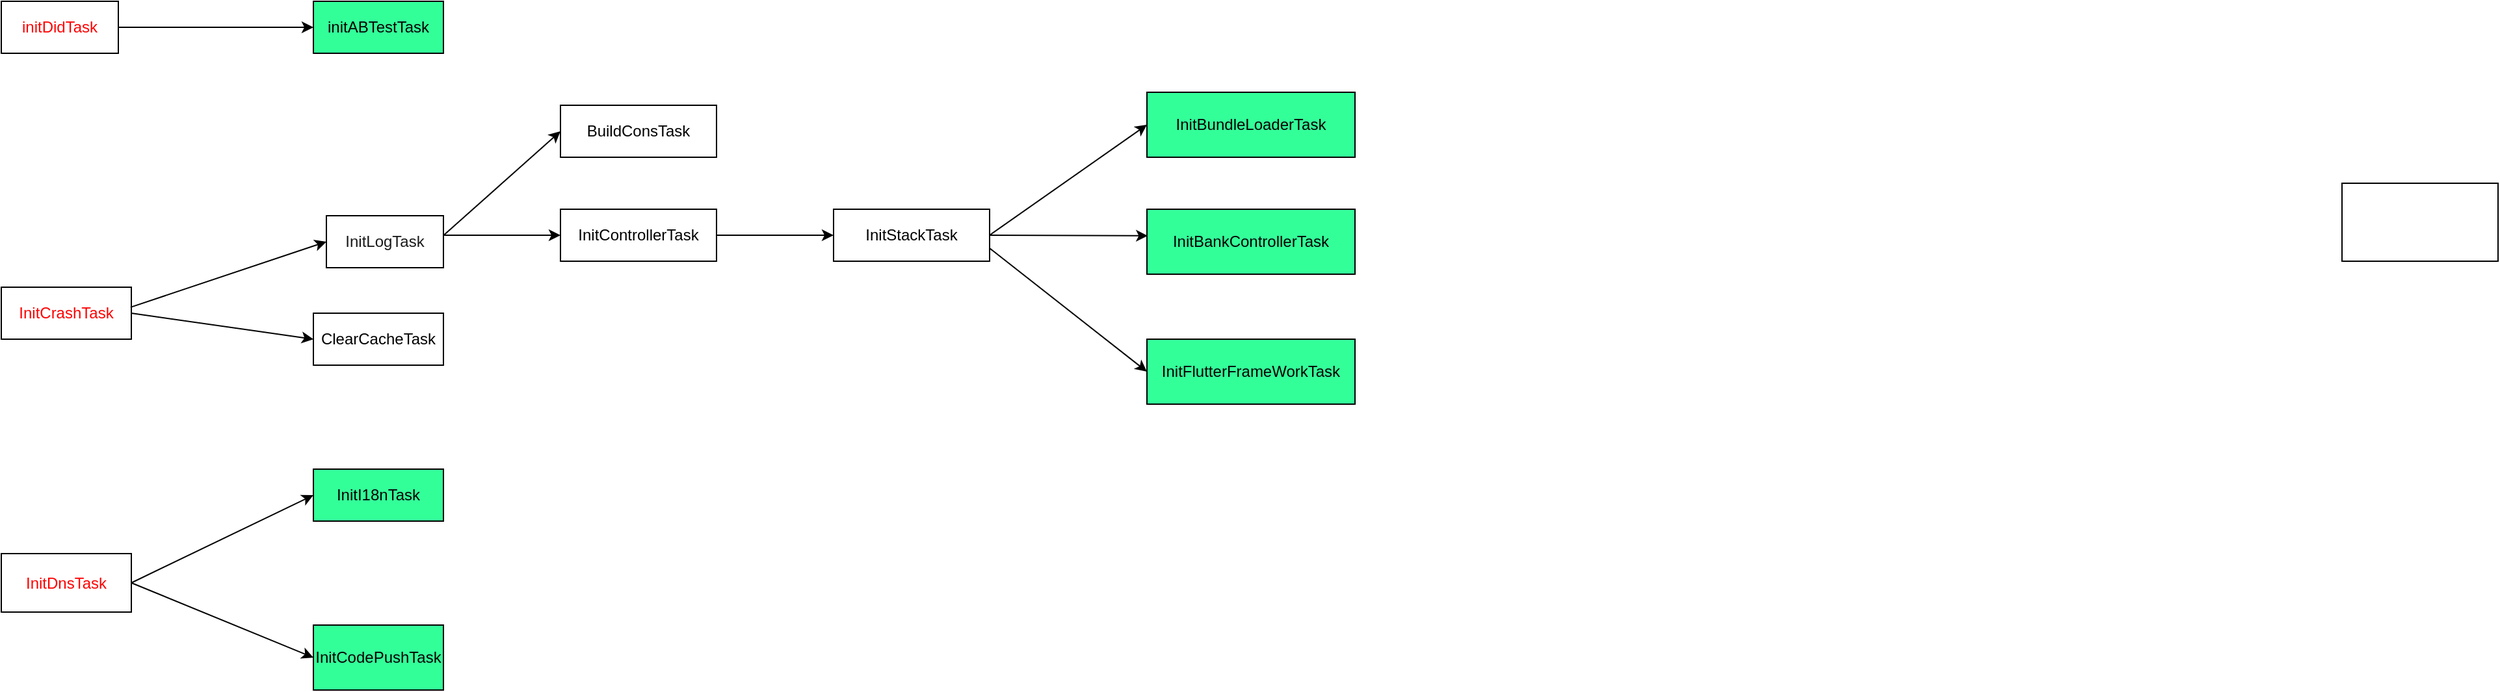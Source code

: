 <mxfile version="24.0.2" type="github">
  <diagram name="Page-1" id="b5b7bab2-c9e2-2cf4-8b2a-24fd1a2a6d21">
    <mxGraphModel dx="1183" dy="749" grid="1" gridSize="10" guides="1" tooltips="1" connect="1" arrows="1" fold="1" page="1" pageScale="1" pageWidth="827" pageHeight="1169" background="none" math="0" shadow="0">
      <root>
        <mxCell id="0" />
        <mxCell id="1" parent="0" />
        <mxCell id="cNgEGX5fdvXFl3XiefJ_-1" value="" style="rounded=0;whiteSpace=wrap;html=1;" vertex="1" parent="1">
          <mxGeometry x="2160" y="300" width="120" height="60" as="geometry" />
        </mxCell>
        <mxCell id="cNgEGX5fdvXFl3XiefJ_-3" value="&lt;font color=&quot;#ff0000&quot;&gt;initDidTask&lt;/font&gt;" style="rounded=0;whiteSpace=wrap;html=1;" vertex="1" parent="1">
          <mxGeometry x="360" y="160" width="90" height="40" as="geometry" />
        </mxCell>
        <mxCell id="cNgEGX5fdvXFl3XiefJ_-4" value="initABTestTask" style="rounded=0;whiteSpace=wrap;html=1;fillStyle=solid;fillColor=#33FF99;" vertex="1" parent="1">
          <mxGeometry x="600" y="160" width="100" height="40" as="geometry" />
        </mxCell>
        <mxCell id="cNgEGX5fdvXFl3XiefJ_-6" value="" style="endArrow=classic;html=1;rounded=0;entryX=0;entryY=0.5;entryDx=0;entryDy=0;exitX=1;exitY=0.5;exitDx=0;exitDy=0;" edge="1" parent="1" source="cNgEGX5fdvXFl3XiefJ_-3" target="cNgEGX5fdvXFl3XiefJ_-4">
          <mxGeometry relative="1" as="geometry">
            <mxPoint x="490" y="189.77" as="sourcePoint" />
            <mxPoint x="560" y="190" as="targetPoint" />
          </mxGeometry>
        </mxCell>
        <mxCell id="cNgEGX5fdvXFl3XiefJ_-8" value="&lt;font color=&quot;#1a1a1a&quot;&gt;InitLogTask&lt;/font&gt;" style="rounded=0;whiteSpace=wrap;html=1;" vertex="1" parent="1">
          <mxGeometry x="610" y="325" width="90" height="40" as="geometry" />
        </mxCell>
        <mxCell id="cNgEGX5fdvXFl3XiefJ_-10" value="BuildConsTask" style="rounded=0;whiteSpace=wrap;html=1;" vertex="1" parent="1">
          <mxGeometry x="790" y="240" width="120" height="40" as="geometry" />
        </mxCell>
        <mxCell id="cNgEGX5fdvXFl3XiefJ_-11" value="&lt;span style=&quot;color: #ff0000;&quot;&gt;InitCrashTask&lt;/span&gt;" style="rounded=0;whiteSpace=wrap;html=1;" vertex="1" parent="1">
          <mxGeometry x="360" y="380" width="100" height="40" as="geometry" />
        </mxCell>
        <mxCell id="cNgEGX5fdvXFl3XiefJ_-12" value="" style="endArrow=classic;html=1;rounded=0;exitX=0.994;exitY=0.386;exitDx=0;exitDy=0;exitPerimeter=0;entryX=0;entryY=0.5;entryDx=0;entryDy=0;" edge="1" parent="1" source="cNgEGX5fdvXFl3XiefJ_-11" target="cNgEGX5fdvXFl3XiefJ_-8">
          <mxGeometry relative="1" as="geometry">
            <mxPoint x="500" y="339.64" as="sourcePoint" />
            <mxPoint x="600" y="340" as="targetPoint" />
          </mxGeometry>
        </mxCell>
        <mxCell id="cNgEGX5fdvXFl3XiefJ_-15" value="" style="endArrow=classic;html=1;rounded=0;entryX=0;entryY=0.5;entryDx=0;entryDy=0;exitX=1.007;exitY=0.367;exitDx=0;exitDy=0;exitPerimeter=0;" edge="1" parent="1" source="cNgEGX5fdvXFl3XiefJ_-8" target="cNgEGX5fdvXFl3XiefJ_-10">
          <mxGeometry relative="1" as="geometry">
            <mxPoint x="690" y="340" as="sourcePoint" />
            <mxPoint x="790" y="340" as="targetPoint" />
          </mxGeometry>
        </mxCell>
        <mxCell id="cNgEGX5fdvXFl3XiefJ_-18" value="ClearCacheTask" style="rounded=0;whiteSpace=wrap;html=1;" vertex="1" parent="1">
          <mxGeometry x="600" y="400" width="100" height="40" as="geometry" />
        </mxCell>
        <mxCell id="cNgEGX5fdvXFl3XiefJ_-19" value="" style="endArrow=classic;html=1;rounded=0;entryX=0;entryY=0.5;entryDx=0;entryDy=0;exitX=1;exitY=0.5;exitDx=0;exitDy=0;" edge="1" parent="1" source="cNgEGX5fdvXFl3XiefJ_-11" target="cNgEGX5fdvXFl3XiefJ_-18">
          <mxGeometry relative="1" as="geometry">
            <mxPoint x="480" y="390" as="sourcePoint" />
            <mxPoint x="580" y="390" as="targetPoint" />
          </mxGeometry>
        </mxCell>
        <mxCell id="cNgEGX5fdvXFl3XiefJ_-21" value="InitControllerTask" style="rounded=0;whiteSpace=wrap;html=1;" vertex="1" parent="1">
          <mxGeometry x="790" y="320" width="120" height="40" as="geometry" />
        </mxCell>
        <mxCell id="cNgEGX5fdvXFl3XiefJ_-22" value="" style="endArrow=classic;html=1;rounded=0;" edge="1" parent="1">
          <mxGeometry relative="1" as="geometry">
            <mxPoint x="700" y="340" as="sourcePoint" />
            <mxPoint x="790" y="340" as="targetPoint" />
          </mxGeometry>
        </mxCell>
        <mxCell id="cNgEGX5fdvXFl3XiefJ_-24" value="InitStackTask" style="rounded=0;whiteSpace=wrap;html=1;" vertex="1" parent="1">
          <mxGeometry x="1000" y="320" width="120" height="40" as="geometry" />
        </mxCell>
        <mxCell id="cNgEGX5fdvXFl3XiefJ_-25" value="" style="endArrow=classic;html=1;rounded=0;" edge="1" parent="1">
          <mxGeometry relative="1" as="geometry">
            <mxPoint x="910" y="340" as="sourcePoint" />
            <mxPoint x="1000" y="340" as="targetPoint" />
          </mxGeometry>
        </mxCell>
        <mxCell id="cNgEGX5fdvXFl3XiefJ_-27" value="InitBundleLoaderTask" style="rounded=0;whiteSpace=wrap;html=1;fillColor=#33FF99;" vertex="1" parent="1">
          <mxGeometry x="1241" y="230" width="160" height="50" as="geometry" />
        </mxCell>
        <mxCell id="cNgEGX5fdvXFl3XiefJ_-28" value="InitBankControllerTask" style="rounded=0;whiteSpace=wrap;html=1;fillColor=#33FF99;" vertex="1" parent="1">
          <mxGeometry x="1241" y="320" width="160" height="50" as="geometry" />
        </mxCell>
        <mxCell id="cNgEGX5fdvXFl3XiefJ_-29" value="&lt;meta charset=&quot;utf-8&quot;&gt;InitFlutterFrameWorkTask" style="rounded=0;whiteSpace=wrap;html=1;fillColor=#33FF99;" vertex="1" parent="1">
          <mxGeometry x="1241" y="420" width="160" height="50" as="geometry" />
        </mxCell>
        <mxCell id="cNgEGX5fdvXFl3XiefJ_-31" value="" style="endArrow=classic;html=1;rounded=0;entryX=0.004;entryY=0.409;entryDx=0;entryDy=0;entryPerimeter=0;" edge="1" parent="1" target="cNgEGX5fdvXFl3XiefJ_-28">
          <mxGeometry relative="1" as="geometry">
            <mxPoint x="1120" y="340" as="sourcePoint" />
            <mxPoint x="1220" y="340" as="targetPoint" />
          </mxGeometry>
        </mxCell>
        <mxCell id="cNgEGX5fdvXFl3XiefJ_-33" value="" style="endArrow=classic;html=1;rounded=0;entryX=0;entryY=0.5;entryDx=0;entryDy=0;exitX=1;exitY=0.5;exitDx=0;exitDy=0;" edge="1" parent="1" source="cNgEGX5fdvXFl3XiefJ_-24" target="cNgEGX5fdvXFl3XiefJ_-27">
          <mxGeometry relative="1" as="geometry">
            <mxPoint x="1120" y="320" as="sourcePoint" />
            <mxPoint x="1220" y="320" as="targetPoint" />
          </mxGeometry>
        </mxCell>
        <mxCell id="cNgEGX5fdvXFl3XiefJ_-35" value="" style="endArrow=classic;html=1;rounded=0;entryX=0;entryY=0.5;entryDx=0;entryDy=0;exitX=1;exitY=0.75;exitDx=0;exitDy=0;" edge="1" parent="1" source="cNgEGX5fdvXFl3XiefJ_-24" target="cNgEGX5fdvXFl3XiefJ_-29">
          <mxGeometry relative="1" as="geometry">
            <mxPoint x="1090" y="390" as="sourcePoint" />
            <mxPoint x="1190" y="390" as="targetPoint" />
          </mxGeometry>
        </mxCell>
        <mxCell id="cNgEGX5fdvXFl3XiefJ_-38" value="&lt;span style=&quot;color: #ff0000;&quot;&gt;InitDnsTask&lt;/span&gt;" style="rounded=0;whiteSpace=wrap;html=1;" vertex="1" parent="1">
          <mxGeometry x="360" y="585" width="100" height="45" as="geometry" />
        </mxCell>
        <mxCell id="cNgEGX5fdvXFl3XiefJ_-39" value="InitI18nTask" style="rounded=0;whiteSpace=wrap;html=1;fillColor=#33FF99;" vertex="1" parent="1">
          <mxGeometry x="600" y="520" width="100" height="40" as="geometry" />
        </mxCell>
        <mxCell id="cNgEGX5fdvXFl3XiefJ_-40" value="InitCodePushTask" style="rounded=0;whiteSpace=wrap;html=1;fillColor=#33FF99;" vertex="1" parent="1">
          <mxGeometry x="600" y="640" width="100" height="50" as="geometry" />
        </mxCell>
        <mxCell id="cNgEGX5fdvXFl3XiefJ_-41" value="" style="endArrow=classic;html=1;rounded=0;entryX=0;entryY=0.5;entryDx=0;entryDy=0;exitX=1;exitY=0.5;exitDx=0;exitDy=0;" edge="1" parent="1" source="cNgEGX5fdvXFl3XiefJ_-38" target="cNgEGX5fdvXFl3XiefJ_-39">
          <mxGeometry relative="1" as="geometry">
            <mxPoint x="480" y="610" as="sourcePoint" />
            <mxPoint x="580" y="610" as="targetPoint" />
          </mxGeometry>
        </mxCell>
        <mxCell id="cNgEGX5fdvXFl3XiefJ_-44" value="" style="endArrow=classic;html=1;rounded=0;entryX=0;entryY=0.5;entryDx=0;entryDy=0;exitX=1;exitY=0.5;exitDx=0;exitDy=0;" edge="1" parent="1" source="cNgEGX5fdvXFl3XiefJ_-38" target="cNgEGX5fdvXFl3XiefJ_-40">
          <mxGeometry relative="1" as="geometry">
            <mxPoint x="480" y="610" as="sourcePoint" />
            <mxPoint x="580" y="610" as="targetPoint" />
          </mxGeometry>
        </mxCell>
      </root>
    </mxGraphModel>
  </diagram>
</mxfile>
